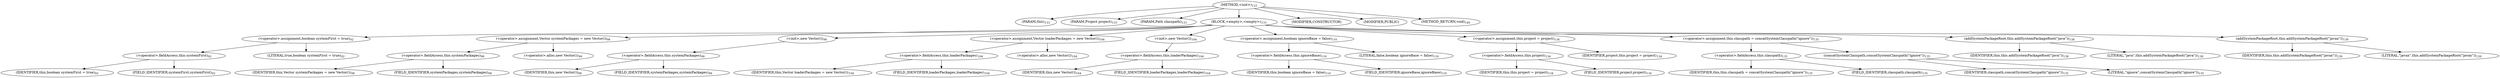 digraph "&lt;init&gt;" {  
"123" [label = <(METHOD,&lt;init&gt;)<SUB>133</SUB>> ]
"4" [label = <(PARAM,this)<SUB>133</SUB>> ]
"124" [label = <(PARAM,Project project)<SUB>133</SUB>> ]
"125" [label = <(PARAM,Path classpath)<SUB>133</SUB>> ]
"126" [label = <(BLOCK,&lt;empty&gt;,&lt;empty&gt;)<SUB>133</SUB>> ]
"127" [label = <(&lt;operator&gt;.assignment,boolean systemFirst = true)<SUB>92</SUB>> ]
"128" [label = <(&lt;operator&gt;.fieldAccess,this.systemFirst)<SUB>92</SUB>> ]
"129" [label = <(IDENTIFIER,this,boolean systemFirst = true)<SUB>92</SUB>> ]
"130" [label = <(FIELD_IDENTIFIER,systemFirst,systemFirst)<SUB>92</SUB>> ]
"131" [label = <(LITERAL,true,boolean systemFirst = true)<SUB>92</SUB>> ]
"132" [label = <(&lt;operator&gt;.assignment,Vector systemPackages = new Vector())<SUB>98</SUB>> ]
"133" [label = <(&lt;operator&gt;.fieldAccess,this.systemPackages)<SUB>98</SUB>> ]
"134" [label = <(IDENTIFIER,this,Vector systemPackages = new Vector())<SUB>98</SUB>> ]
"135" [label = <(FIELD_IDENTIFIER,systemPackages,systemPackages)<SUB>98</SUB>> ]
"136" [label = <(&lt;operator&gt;.alloc,new Vector())<SUB>98</SUB>> ]
"137" [label = <(&lt;init&gt;,new Vector())<SUB>98</SUB>> ]
"138" [label = <(&lt;operator&gt;.fieldAccess,this.systemPackages)<SUB>98</SUB>> ]
"139" [label = <(IDENTIFIER,this,new Vector())<SUB>98</SUB>> ]
"140" [label = <(FIELD_IDENTIFIER,systemPackages,systemPackages)<SUB>98</SUB>> ]
"141" [label = <(&lt;operator&gt;.assignment,Vector loaderPackages = new Vector())<SUB>104</SUB>> ]
"142" [label = <(&lt;operator&gt;.fieldAccess,this.loaderPackages)<SUB>104</SUB>> ]
"143" [label = <(IDENTIFIER,this,Vector loaderPackages = new Vector())<SUB>104</SUB>> ]
"144" [label = <(FIELD_IDENTIFIER,loaderPackages,loaderPackages)<SUB>104</SUB>> ]
"145" [label = <(&lt;operator&gt;.alloc,new Vector())<SUB>104</SUB>> ]
"146" [label = <(&lt;init&gt;,new Vector())<SUB>104</SUB>> ]
"147" [label = <(&lt;operator&gt;.fieldAccess,this.loaderPackages)<SUB>104</SUB>> ]
"148" [label = <(IDENTIFIER,this,new Vector())<SUB>104</SUB>> ]
"149" [label = <(FIELD_IDENTIFIER,loaderPackages,loaderPackages)<SUB>104</SUB>> ]
"150" [label = <(&lt;operator&gt;.assignment,boolean ignoreBase = false)<SUB>110</SUB>> ]
"151" [label = <(&lt;operator&gt;.fieldAccess,this.ignoreBase)<SUB>110</SUB>> ]
"152" [label = <(IDENTIFIER,this,boolean ignoreBase = false)<SUB>110</SUB>> ]
"153" [label = <(FIELD_IDENTIFIER,ignoreBase,ignoreBase)<SUB>110</SUB>> ]
"154" [label = <(LITERAL,false,boolean ignoreBase = false)<SUB>110</SUB>> ]
"155" [label = <(&lt;operator&gt;.assignment,this.project = project)<SUB>134</SUB>> ]
"156" [label = <(&lt;operator&gt;.fieldAccess,this.project)<SUB>134</SUB>> ]
"3" [label = <(IDENTIFIER,this,this.project = project)<SUB>134</SUB>> ]
"157" [label = <(FIELD_IDENTIFIER,project,project)<SUB>134</SUB>> ]
"158" [label = <(IDENTIFIER,project,this.project = project)<SUB>134</SUB>> ]
"159" [label = <(&lt;operator&gt;.assignment,this.classpath = concatSystemClasspath(&quot;ignore&quot;))<SUB>135</SUB>> ]
"160" [label = <(&lt;operator&gt;.fieldAccess,this.classpath)<SUB>135</SUB>> ]
"5" [label = <(IDENTIFIER,this,this.classpath = concatSystemClasspath(&quot;ignore&quot;))<SUB>135</SUB>> ]
"161" [label = <(FIELD_IDENTIFIER,classpath,classpath)<SUB>135</SUB>> ]
"162" [label = <(concatSystemClasspath,concatSystemClasspath(&quot;ignore&quot;))<SUB>135</SUB>> ]
"163" [label = <(IDENTIFIER,classpath,concatSystemClasspath(&quot;ignore&quot;))<SUB>135</SUB>> ]
"164" [label = <(LITERAL,&quot;ignore&quot;,concatSystemClasspath(&quot;ignore&quot;))<SUB>135</SUB>> ]
"165" [label = <(addSystemPackageRoot,this.addSystemPackageRoot(&quot;java&quot;))<SUB>138</SUB>> ]
"6" [label = <(IDENTIFIER,this,this.addSystemPackageRoot(&quot;java&quot;))<SUB>138</SUB>> ]
"166" [label = <(LITERAL,&quot;java&quot;,this.addSystemPackageRoot(&quot;java&quot;))<SUB>138</SUB>> ]
"167" [label = <(addSystemPackageRoot,this.addSystemPackageRoot(&quot;javax&quot;))<SUB>139</SUB>> ]
"7" [label = <(IDENTIFIER,this,this.addSystemPackageRoot(&quot;javax&quot;))<SUB>139</SUB>> ]
"168" [label = <(LITERAL,&quot;javax&quot;,this.addSystemPackageRoot(&quot;javax&quot;))<SUB>139</SUB>> ]
"169" [label = <(MODIFIER,CONSTRUCTOR)> ]
"170" [label = <(MODIFIER,PUBLIC)> ]
"171" [label = <(METHOD_RETURN,void)<SUB>140</SUB>> ]
  "123" -> "4" 
  "123" -> "124" 
  "123" -> "125" 
  "123" -> "126" 
  "123" -> "169" 
  "123" -> "170" 
  "123" -> "171" 
  "126" -> "127" 
  "126" -> "132" 
  "126" -> "137" 
  "126" -> "141" 
  "126" -> "146" 
  "126" -> "150" 
  "126" -> "155" 
  "126" -> "159" 
  "126" -> "165" 
  "126" -> "167" 
  "127" -> "128" 
  "127" -> "131" 
  "128" -> "129" 
  "128" -> "130" 
  "132" -> "133" 
  "132" -> "136" 
  "133" -> "134" 
  "133" -> "135" 
  "137" -> "138" 
  "138" -> "139" 
  "138" -> "140" 
  "141" -> "142" 
  "141" -> "145" 
  "142" -> "143" 
  "142" -> "144" 
  "146" -> "147" 
  "147" -> "148" 
  "147" -> "149" 
  "150" -> "151" 
  "150" -> "154" 
  "151" -> "152" 
  "151" -> "153" 
  "155" -> "156" 
  "155" -> "158" 
  "156" -> "3" 
  "156" -> "157" 
  "159" -> "160" 
  "159" -> "162" 
  "160" -> "5" 
  "160" -> "161" 
  "162" -> "163" 
  "162" -> "164" 
  "165" -> "6" 
  "165" -> "166" 
  "167" -> "7" 
  "167" -> "168" 
}
